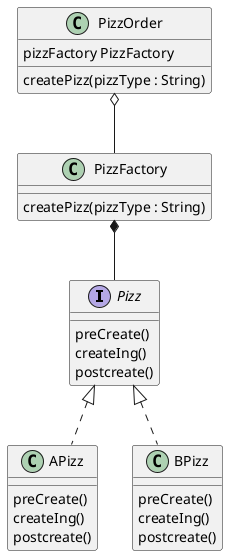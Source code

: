@startuml

interface Pizz
Pizz : preCreate()
Pizz : createIng()
Pizz : postcreate()

class APizz
APizz : preCreate()
APizz : createIng()
APizz : postcreate()

class BPizz
BPizz : preCreate()
BPizz : createIng()
BPizz : postcreate()


Pizz <|.. APizz
Pizz <|.. BPizz

PizzFactory *--  Pizz
PizzFactory : createPizz(pizzType : String)


PizzOrder o-- PizzFactory
PizzOrder : pizzFactory PizzFactory
PizzOrder : createPizz(pizzType : String)

@enduml